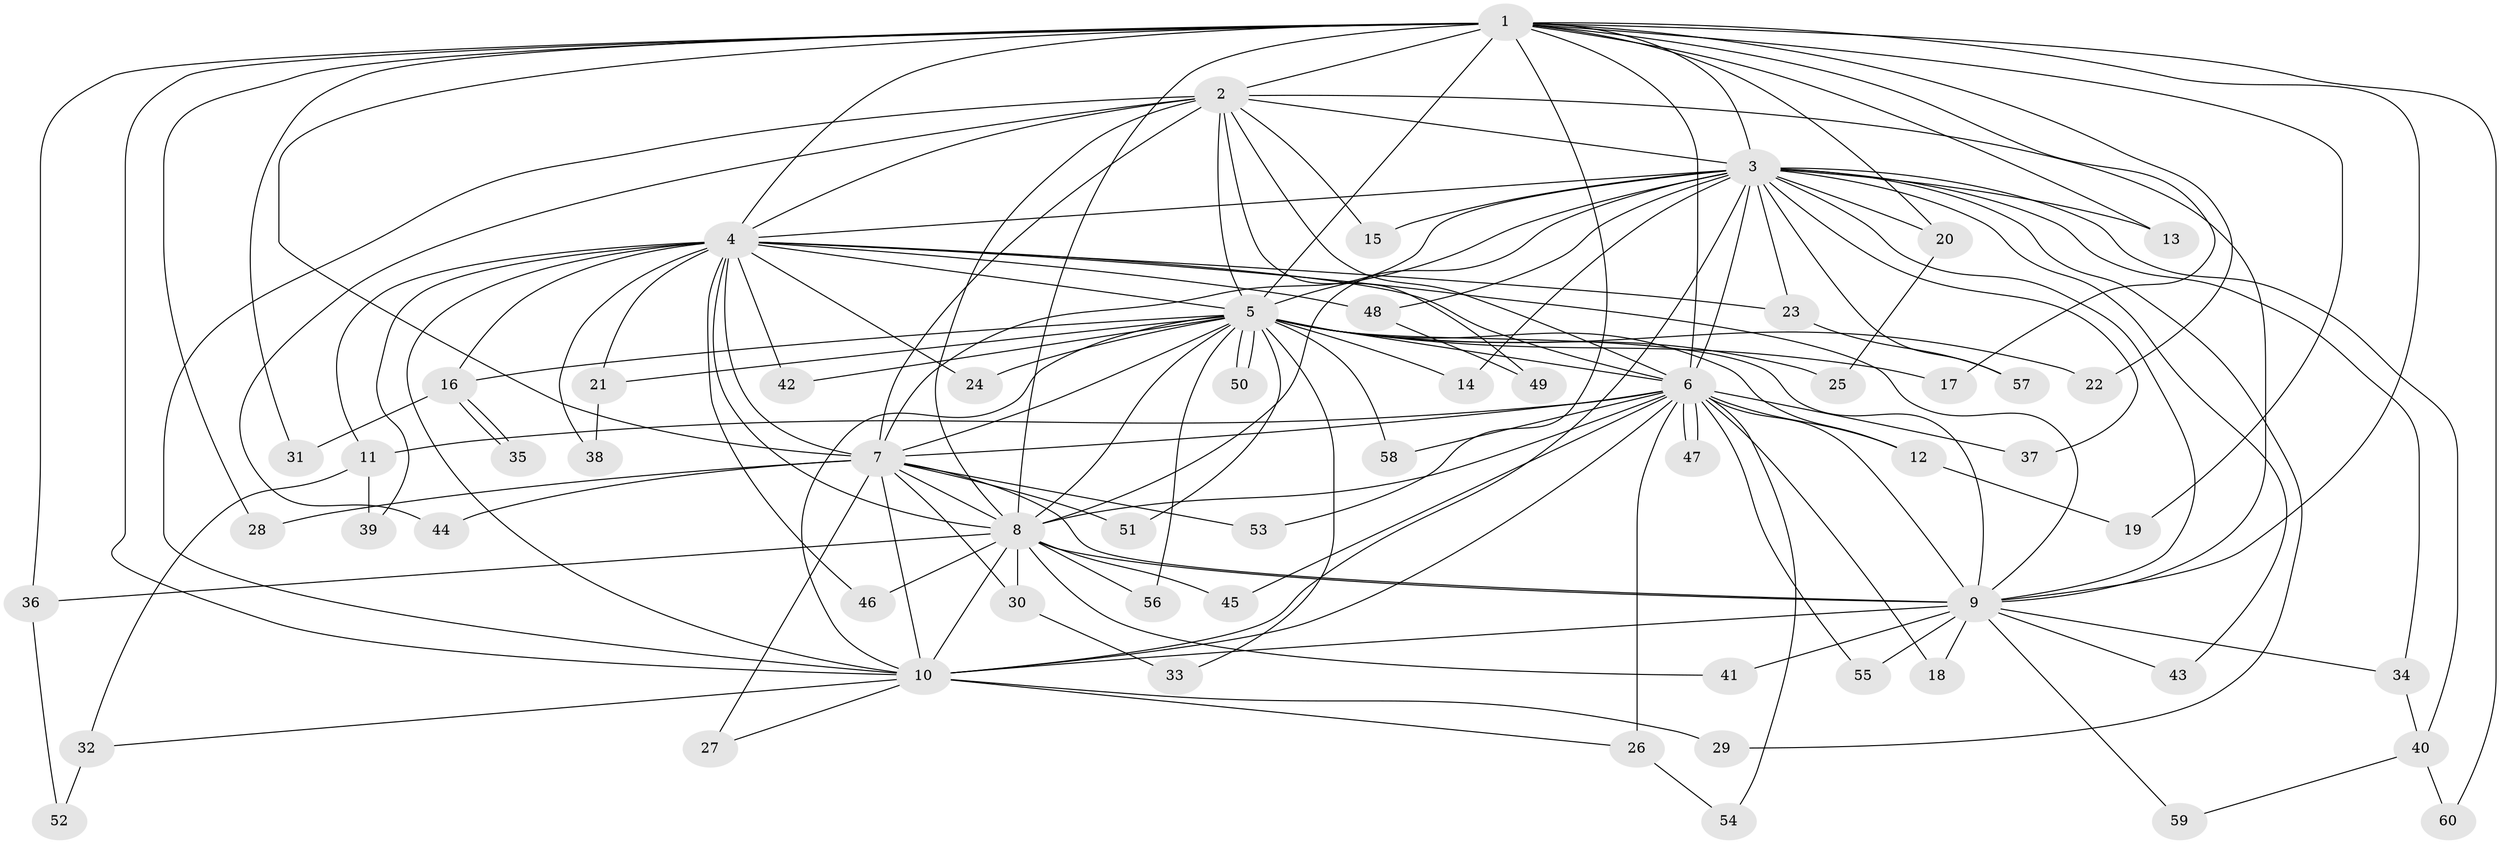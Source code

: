 // coarse degree distribution, {10: 0.1, 11: 0.06666666666666667, 9: 0.03333333333333333, 15: 0.06666666666666667, 19: 0.03333333333333333, 4: 0.16666666666666666, 3: 0.1, 6: 0.03333333333333333, 2: 0.3, 1: 0.1}
// Generated by graph-tools (version 1.1) at 2025/49/03/04/25 22:49:24]
// undirected, 60 vertices, 145 edges
graph export_dot {
  node [color=gray90,style=filled];
  1;
  2;
  3;
  4;
  5;
  6;
  7;
  8;
  9;
  10;
  11;
  12;
  13;
  14;
  15;
  16;
  17;
  18;
  19;
  20;
  21;
  22;
  23;
  24;
  25;
  26;
  27;
  28;
  29;
  30;
  31;
  32;
  33;
  34;
  35;
  36;
  37;
  38;
  39;
  40;
  41;
  42;
  43;
  44;
  45;
  46;
  47;
  48;
  49;
  50;
  51;
  52;
  53;
  54;
  55;
  56;
  57;
  58;
  59;
  60;
  1 -- 2;
  1 -- 3;
  1 -- 4;
  1 -- 5;
  1 -- 6;
  1 -- 7;
  1 -- 8;
  1 -- 9;
  1 -- 10;
  1 -- 13;
  1 -- 17;
  1 -- 19;
  1 -- 20;
  1 -- 22;
  1 -- 28;
  1 -- 31;
  1 -- 36;
  1 -- 53;
  1 -- 60;
  2 -- 3;
  2 -- 4;
  2 -- 5;
  2 -- 6;
  2 -- 7;
  2 -- 8;
  2 -- 9;
  2 -- 10;
  2 -- 15;
  2 -- 44;
  2 -- 49;
  3 -- 4;
  3 -- 5;
  3 -- 6;
  3 -- 7;
  3 -- 8;
  3 -- 9;
  3 -- 10;
  3 -- 13;
  3 -- 14;
  3 -- 15;
  3 -- 20;
  3 -- 23;
  3 -- 29;
  3 -- 34;
  3 -- 37;
  3 -- 40;
  3 -- 43;
  3 -- 48;
  3 -- 57;
  4 -- 5;
  4 -- 6;
  4 -- 7;
  4 -- 8;
  4 -- 9;
  4 -- 10;
  4 -- 11;
  4 -- 16;
  4 -- 21;
  4 -- 23;
  4 -- 24;
  4 -- 38;
  4 -- 39;
  4 -- 42;
  4 -- 46;
  4 -- 48;
  5 -- 6;
  5 -- 7;
  5 -- 8;
  5 -- 9;
  5 -- 10;
  5 -- 12;
  5 -- 14;
  5 -- 16;
  5 -- 17;
  5 -- 21;
  5 -- 22;
  5 -- 24;
  5 -- 25;
  5 -- 33;
  5 -- 42;
  5 -- 50;
  5 -- 50;
  5 -- 51;
  5 -- 56;
  5 -- 58;
  6 -- 7;
  6 -- 8;
  6 -- 9;
  6 -- 10;
  6 -- 11;
  6 -- 12;
  6 -- 18;
  6 -- 26;
  6 -- 37;
  6 -- 45;
  6 -- 47;
  6 -- 47;
  6 -- 54;
  6 -- 55;
  6 -- 58;
  7 -- 8;
  7 -- 9;
  7 -- 10;
  7 -- 27;
  7 -- 28;
  7 -- 30;
  7 -- 44;
  7 -- 51;
  7 -- 53;
  8 -- 9;
  8 -- 10;
  8 -- 30;
  8 -- 36;
  8 -- 41;
  8 -- 45;
  8 -- 46;
  8 -- 56;
  9 -- 10;
  9 -- 18;
  9 -- 34;
  9 -- 41;
  9 -- 43;
  9 -- 55;
  9 -- 59;
  10 -- 26;
  10 -- 27;
  10 -- 29;
  10 -- 32;
  11 -- 32;
  11 -- 39;
  12 -- 19;
  16 -- 31;
  16 -- 35;
  16 -- 35;
  20 -- 25;
  21 -- 38;
  23 -- 57;
  26 -- 54;
  30 -- 33;
  32 -- 52;
  34 -- 40;
  36 -- 52;
  40 -- 59;
  40 -- 60;
  48 -- 49;
}
